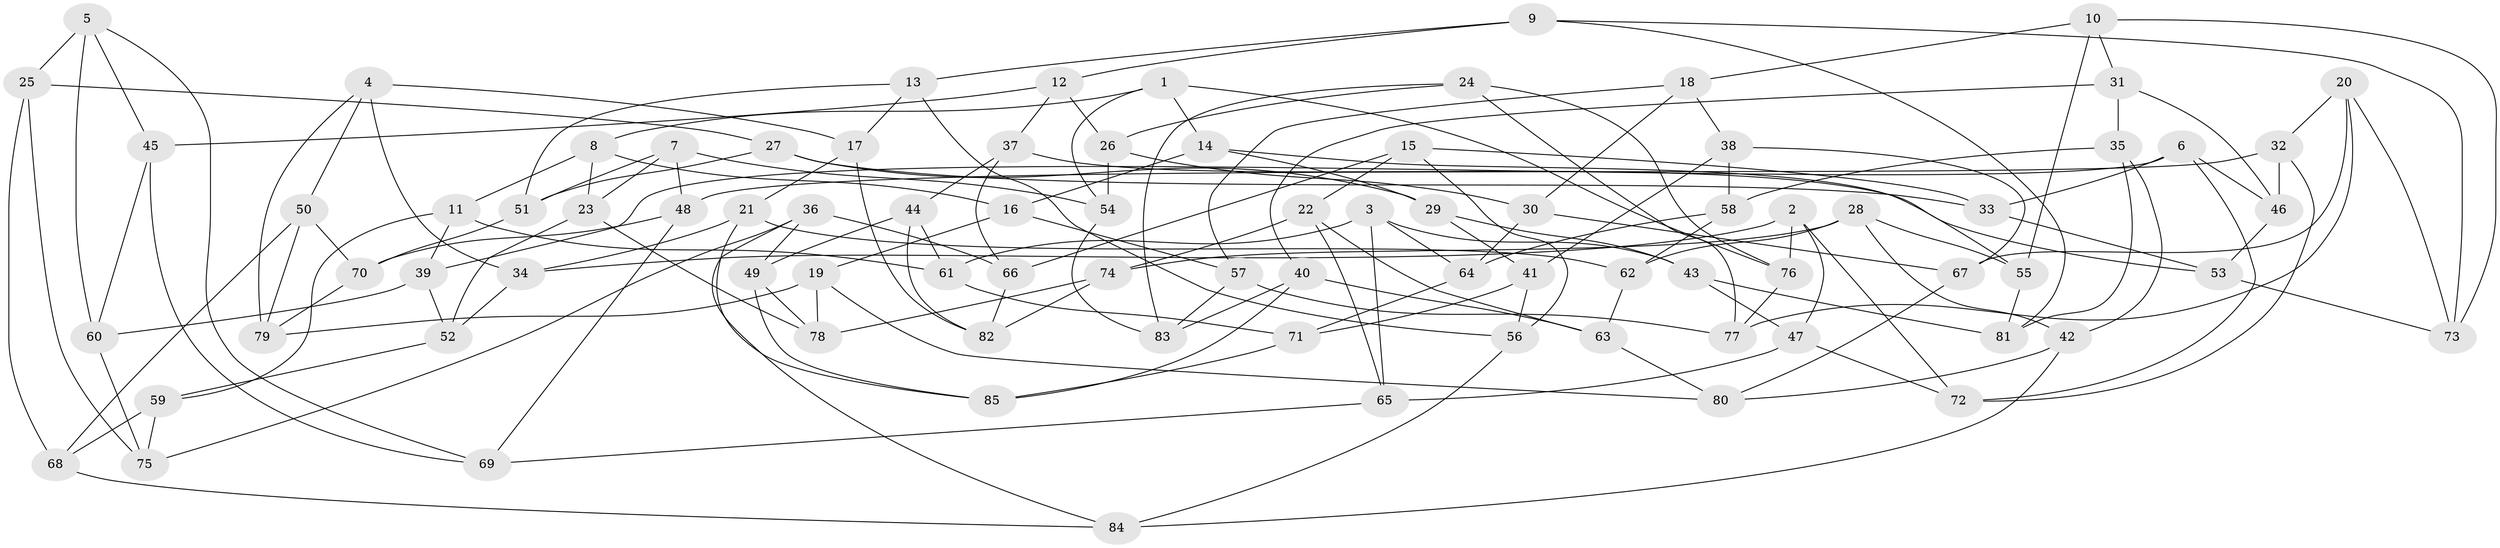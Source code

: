 // Generated by graph-tools (version 1.1) at 2025/26/03/09/25 03:26:58]
// undirected, 85 vertices, 170 edges
graph export_dot {
graph [start="1"]
  node [color=gray90,style=filled];
  1;
  2;
  3;
  4;
  5;
  6;
  7;
  8;
  9;
  10;
  11;
  12;
  13;
  14;
  15;
  16;
  17;
  18;
  19;
  20;
  21;
  22;
  23;
  24;
  25;
  26;
  27;
  28;
  29;
  30;
  31;
  32;
  33;
  34;
  35;
  36;
  37;
  38;
  39;
  40;
  41;
  42;
  43;
  44;
  45;
  46;
  47;
  48;
  49;
  50;
  51;
  52;
  53;
  54;
  55;
  56;
  57;
  58;
  59;
  60;
  61;
  62;
  63;
  64;
  65;
  66;
  67;
  68;
  69;
  70;
  71;
  72;
  73;
  74;
  75;
  76;
  77;
  78;
  79;
  80;
  81;
  82;
  83;
  84;
  85;
  1 -- 76;
  1 -- 8;
  1 -- 54;
  1 -- 14;
  2 -- 72;
  2 -- 76;
  2 -- 34;
  2 -- 47;
  3 -- 43;
  3 -- 64;
  3 -- 65;
  3 -- 61;
  4 -- 79;
  4 -- 34;
  4 -- 17;
  4 -- 50;
  5 -- 69;
  5 -- 45;
  5 -- 60;
  5 -- 25;
  6 -- 39;
  6 -- 46;
  6 -- 33;
  6 -- 72;
  7 -- 54;
  7 -- 51;
  7 -- 23;
  7 -- 48;
  8 -- 23;
  8 -- 11;
  8 -- 16;
  9 -- 73;
  9 -- 12;
  9 -- 13;
  9 -- 81;
  10 -- 55;
  10 -- 31;
  10 -- 18;
  10 -- 73;
  11 -- 39;
  11 -- 59;
  11 -- 61;
  12 -- 26;
  12 -- 45;
  12 -- 37;
  13 -- 17;
  13 -- 56;
  13 -- 51;
  14 -- 55;
  14 -- 16;
  14 -- 29;
  15 -- 33;
  15 -- 56;
  15 -- 66;
  15 -- 22;
  16 -- 19;
  16 -- 57;
  17 -- 82;
  17 -- 21;
  18 -- 57;
  18 -- 30;
  18 -- 38;
  19 -- 79;
  19 -- 78;
  19 -- 80;
  20 -- 73;
  20 -- 32;
  20 -- 67;
  20 -- 77;
  21 -- 34;
  21 -- 85;
  21 -- 62;
  22 -- 63;
  22 -- 65;
  22 -- 74;
  23 -- 78;
  23 -- 52;
  24 -- 26;
  24 -- 76;
  24 -- 83;
  24 -- 77;
  25 -- 68;
  25 -- 75;
  25 -- 27;
  26 -- 54;
  26 -- 30;
  27 -- 33;
  27 -- 29;
  27 -- 51;
  28 -- 42;
  28 -- 74;
  28 -- 62;
  28 -- 55;
  29 -- 43;
  29 -- 41;
  30 -- 64;
  30 -- 67;
  31 -- 46;
  31 -- 40;
  31 -- 35;
  32 -- 48;
  32 -- 72;
  32 -- 46;
  33 -- 53;
  34 -- 52;
  35 -- 58;
  35 -- 81;
  35 -- 42;
  36 -- 66;
  36 -- 75;
  36 -- 49;
  36 -- 84;
  37 -- 53;
  37 -- 66;
  37 -- 44;
  38 -- 41;
  38 -- 67;
  38 -- 58;
  39 -- 52;
  39 -- 60;
  40 -- 83;
  40 -- 63;
  40 -- 85;
  41 -- 56;
  41 -- 71;
  42 -- 84;
  42 -- 80;
  43 -- 81;
  43 -- 47;
  44 -- 61;
  44 -- 49;
  44 -- 82;
  45 -- 60;
  45 -- 69;
  46 -- 53;
  47 -- 72;
  47 -- 65;
  48 -- 69;
  48 -- 70;
  49 -- 85;
  49 -- 78;
  50 -- 70;
  50 -- 68;
  50 -- 79;
  51 -- 70;
  52 -- 59;
  53 -- 73;
  54 -- 83;
  55 -- 81;
  56 -- 84;
  57 -- 83;
  57 -- 77;
  58 -- 64;
  58 -- 62;
  59 -- 68;
  59 -- 75;
  60 -- 75;
  61 -- 71;
  62 -- 63;
  63 -- 80;
  64 -- 71;
  65 -- 69;
  66 -- 82;
  67 -- 80;
  68 -- 84;
  70 -- 79;
  71 -- 85;
  74 -- 82;
  74 -- 78;
  76 -- 77;
}
